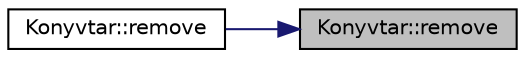 digraph "Konyvtar::remove"
{
 // LATEX_PDF_SIZE
  edge [fontname="Helvetica",fontsize="10",labelfontname="Helvetica",labelfontsize="10"];
  node [fontname="Helvetica",fontsize="10",shape=record];
  rankdir="RL";
  Node1 [label="Konyvtar::remove",height=0.2,width=0.4,color="black", fillcolor="grey75", style="filled", fontcolor="black",tooltip="Eltávolít egy könyvet a könyvtarból, index alapján."];
  Node1 -> Node2 [dir="back",color="midnightblue",fontsize="10",style="solid"];
  Node2 [label="Konyvtar::remove",height=0.2,width=0.4,color="black", fillcolor="white", style="filled",URL="$class_konyvtar.html#a8bfc875d257e1e5eff98411ca000bdb2",tooltip="Eltávolít egy könyvet a könyvtarból, cím alapján."];
}

